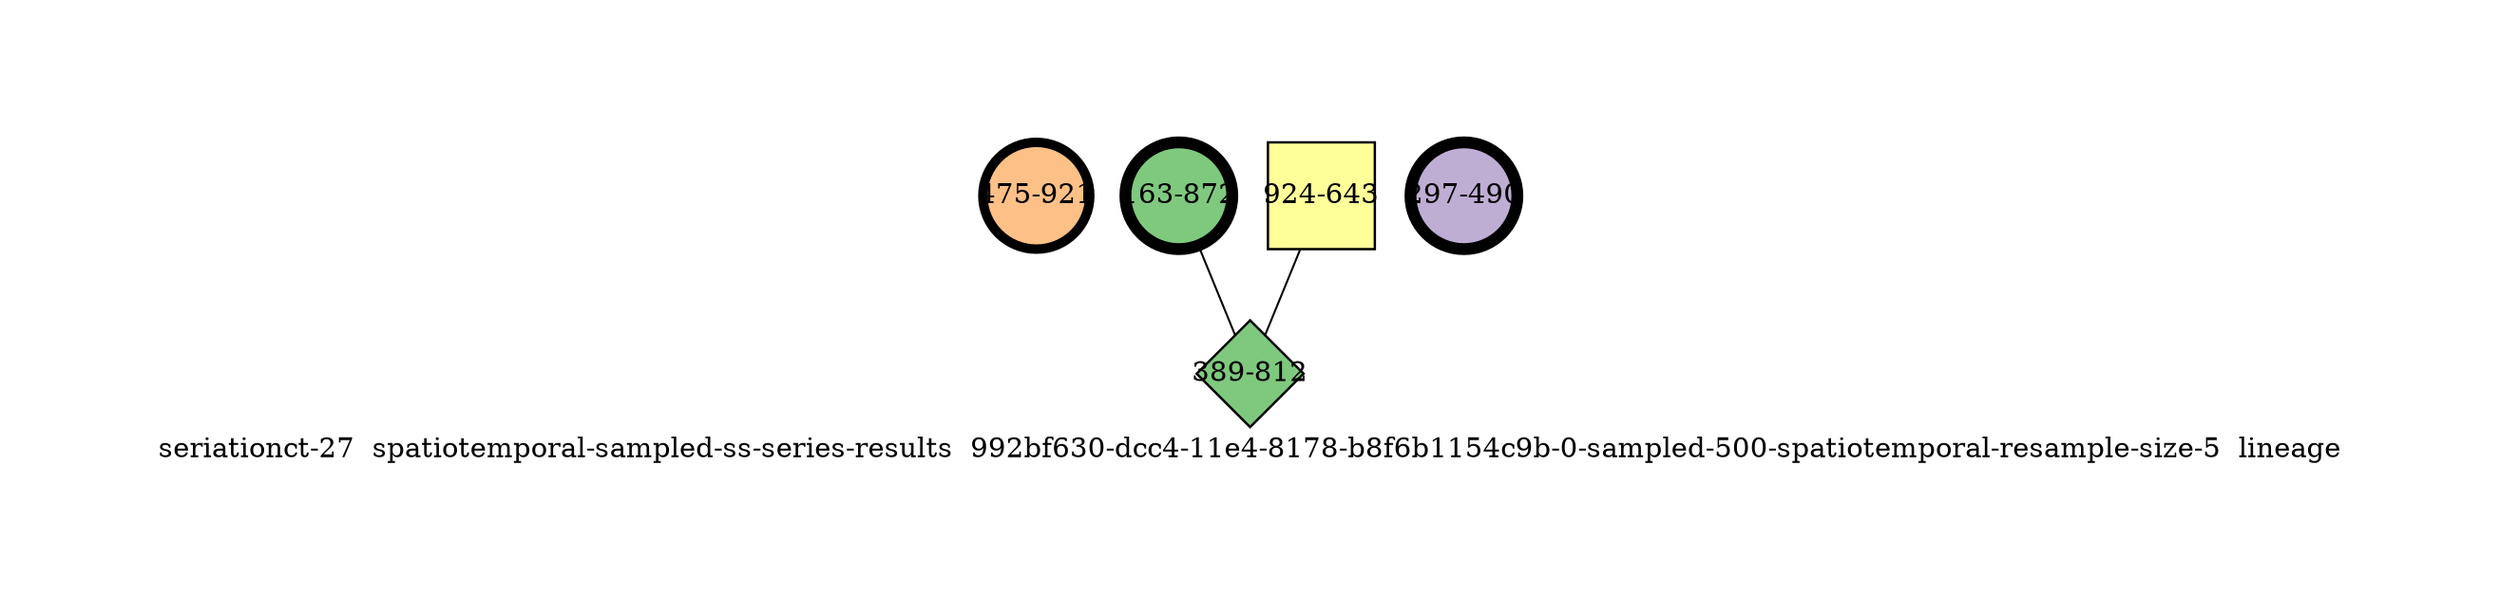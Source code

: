 strict graph "seriationct-27  spatiotemporal-sampled-ss-series-results  992bf630-dcc4-11e4-8178-b8f6b1154c9b-0-sampled-500-spatiotemporal-resample-size-5  lineage" {
labelloc=b;
ratio=auto;
pad="1.0";
label="seriationct-27  spatiotemporal-sampled-ss-series-results  992bf630-dcc4-11e4-8178-b8f6b1154c9b-0-sampled-500-spatiotemporal-resample-size-5  lineage";
node [width="0.75", style=filled, fixedsize=true, height="0.75", shape=circle, label=""];
0 [xCoordinate="921.0", appears_in_slice=4, yCoordinate="475.0", colorscheme=accent5, lineage_id=0, short_label="475-921", label="475-921", shape=circle, cluster_id=2, fillcolor=3, size="500.0", id=0, penwidth="4.8"];
1 [xCoordinate="872.0", appears_in_slice=5, yCoordinate="163.0", colorscheme=accent5, lineage_id=0, short_label="163-872", label="163-872", shape=circle, cluster_id=0, fillcolor=1, size="500.0", id=4, penwidth="6.0"];
2 [xCoordinate="490.0", appears_in_slice=5, yCoordinate="297.0", colorscheme=accent5, lineage_id=0, short_label="297-490", label="297-490", shape=circle, cluster_id=1, fillcolor=2, size="500.0", id=1, penwidth="6.0"];
3 [xCoordinate="643.0", appears_in_slice=1, yCoordinate="924.0", colorscheme=accent5, lineage_id=1, short_label="924-643", label="924-643", shape=square, cluster_id=3, fillcolor=4, size="500.0", id=2, penwidth="1.2"];
4 [xCoordinate="812.0", appears_in_slice=1, yCoordinate="389.0", colorscheme=accent5, lineage_id=2, short_label="389-812", label="389-812", shape=diamond, cluster_id=0, fillcolor=1, size="500.0", id=3, penwidth="1.2"];
1 -- 4  [inverseweight="1.1061405497", weight="0.904044246705"];
3 -- 4  [inverseweight="1.01114767337", weight="0.988975227192"];
}
